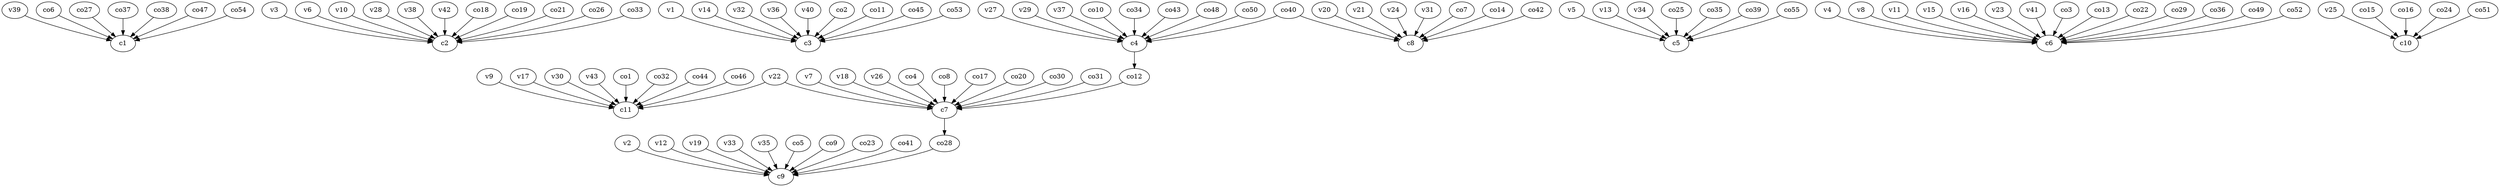 strict digraph  {
c1;
c2;
c3;
c4;
c5;
c6;
c7;
c8;
c9;
c10;
c11;
v1;
v2;
v3;
v4;
v5;
v6;
v7;
v8;
v9;
v10;
v11;
v12;
v13;
v14;
v15;
v16;
v17;
v18;
v19;
v20;
v21;
v22;
v23;
v24;
v25;
v26;
v27;
v28;
v29;
v30;
v31;
v32;
v33;
v34;
v35;
v36;
v37;
v38;
v39;
v40;
v41;
v42;
v43;
co1;
co2;
co3;
co4;
co5;
co6;
co7;
co8;
co9;
co10;
co11;
co12;
co13;
co14;
co15;
co16;
co17;
co18;
co19;
co20;
co21;
co22;
co23;
co24;
co25;
co26;
co27;
co28;
co29;
co30;
co31;
co32;
co33;
co34;
co35;
co36;
co37;
co38;
co39;
co40;
co41;
co42;
co43;
co44;
co45;
co46;
co47;
co48;
co49;
co50;
co51;
co52;
co53;
co54;
co55;
c4 -> co12  [weight=1];
c7 -> co28  [weight=1];
v1 -> c3  [weight=1];
v2 -> c9  [weight=1];
v3 -> c2  [weight=1];
v4 -> c6  [weight=1];
v5 -> c5  [weight=1];
v6 -> c2  [weight=1];
v7 -> c7  [weight=1];
v8 -> c6  [weight=1];
v9 -> c11  [weight=1];
v10 -> c2  [weight=1];
v11 -> c6  [weight=1];
v12 -> c9  [weight=1];
v13 -> c5  [weight=1];
v14 -> c3  [weight=1];
v15 -> c6  [weight=1];
v16 -> c6  [weight=1];
v17 -> c11  [weight=1];
v18 -> c7  [weight=1];
v19 -> c9  [weight=1];
v20 -> c8  [weight=1];
v21 -> c8  [weight=1];
v22 -> c7  [weight=1];
v22 -> c11  [weight=1];
v23 -> c6  [weight=1];
v24 -> c8  [weight=1];
v25 -> c10  [weight=1];
v26 -> c7  [weight=1];
v27 -> c4  [weight=1];
v28 -> c2  [weight=1];
v29 -> c4  [weight=1];
v30 -> c11  [weight=1];
v31 -> c8  [weight=1];
v32 -> c3  [weight=1];
v33 -> c9  [weight=1];
v34 -> c5  [weight=1];
v35 -> c9  [weight=1];
v36 -> c3  [weight=1];
v37 -> c4  [weight=1];
v38 -> c2  [weight=1];
v39 -> c1  [weight=1];
v40 -> c3  [weight=1];
v41 -> c6  [weight=1];
v42 -> c2  [weight=1];
v43 -> c11  [weight=1];
co1 -> c11  [weight=1];
co2 -> c3  [weight=1];
co3 -> c6  [weight=1];
co4 -> c7  [weight=1];
co5 -> c9  [weight=1];
co6 -> c1  [weight=1];
co7 -> c8  [weight=1];
co8 -> c7  [weight=1];
co9 -> c9  [weight=1];
co10 -> c4  [weight=1];
co11 -> c3  [weight=1];
co12 -> c7  [weight=1];
co13 -> c6  [weight=1];
co14 -> c8  [weight=1];
co15 -> c10  [weight=1];
co16 -> c10  [weight=1];
co17 -> c7  [weight=1];
co18 -> c2  [weight=1];
co19 -> c2  [weight=1];
co20 -> c7  [weight=1];
co21 -> c2  [weight=1];
co22 -> c6  [weight=1];
co23 -> c9  [weight=1];
co24 -> c10  [weight=1];
co25 -> c5  [weight=1];
co26 -> c2  [weight=1];
co27 -> c1  [weight=1];
co28 -> c9  [weight=1];
co29 -> c6  [weight=1];
co30 -> c7  [weight=1];
co31 -> c7  [weight=1];
co32 -> c11  [weight=1];
co33 -> c2  [weight=1];
co34 -> c4  [weight=1];
co35 -> c5  [weight=1];
co36 -> c6  [weight=1];
co37 -> c1  [weight=1];
co38 -> c1  [weight=1];
co39 -> c5  [weight=1];
co40 -> c8  [weight=1];
co40 -> c4  [weight=1];
co41 -> c9  [weight=1];
co42 -> c8  [weight=1];
co43 -> c4  [weight=1];
co44 -> c11  [weight=1];
co45 -> c3  [weight=1];
co46 -> c11  [weight=1];
co47 -> c1  [weight=1];
co48 -> c4  [weight=1];
co49 -> c6  [weight=1];
co50 -> c4  [weight=1];
co51 -> c10  [weight=1];
co52 -> c6  [weight=1];
co53 -> c3  [weight=1];
co54 -> c1  [weight=1];
co55 -> c5  [weight=1];
}
